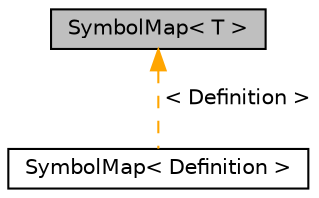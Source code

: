 digraph "SymbolMap&lt; T &gt;"
{
 // INTERACTIVE_SVG=YES
 // LATEX_PDF_SIZE
  edge [fontname="Helvetica",fontsize="10",labelfontname="Helvetica",labelfontsize="10"];
  node [fontname="Helvetica",fontsize="10",shape=record];
  Node1 [label="SymbolMap\< T \>",height=0.2,width=0.4,color="black", fillcolor="grey75", style="filled", fontcolor="black",tooltip="Class implementing a symbol map that maps symbol names to objects."];
  Node1 -> Node2 [dir="back",color="orange",fontsize="10",style="dashed",label=" \< Definition \>" ,fontname="Helvetica"];
  Node2 [label="SymbolMap\< Definition \>",height=0.2,width=0.4,color="black", fillcolor="white", style="filled",URL="$d4/d85/class_symbol_map.html",tooltip=" "];
}
